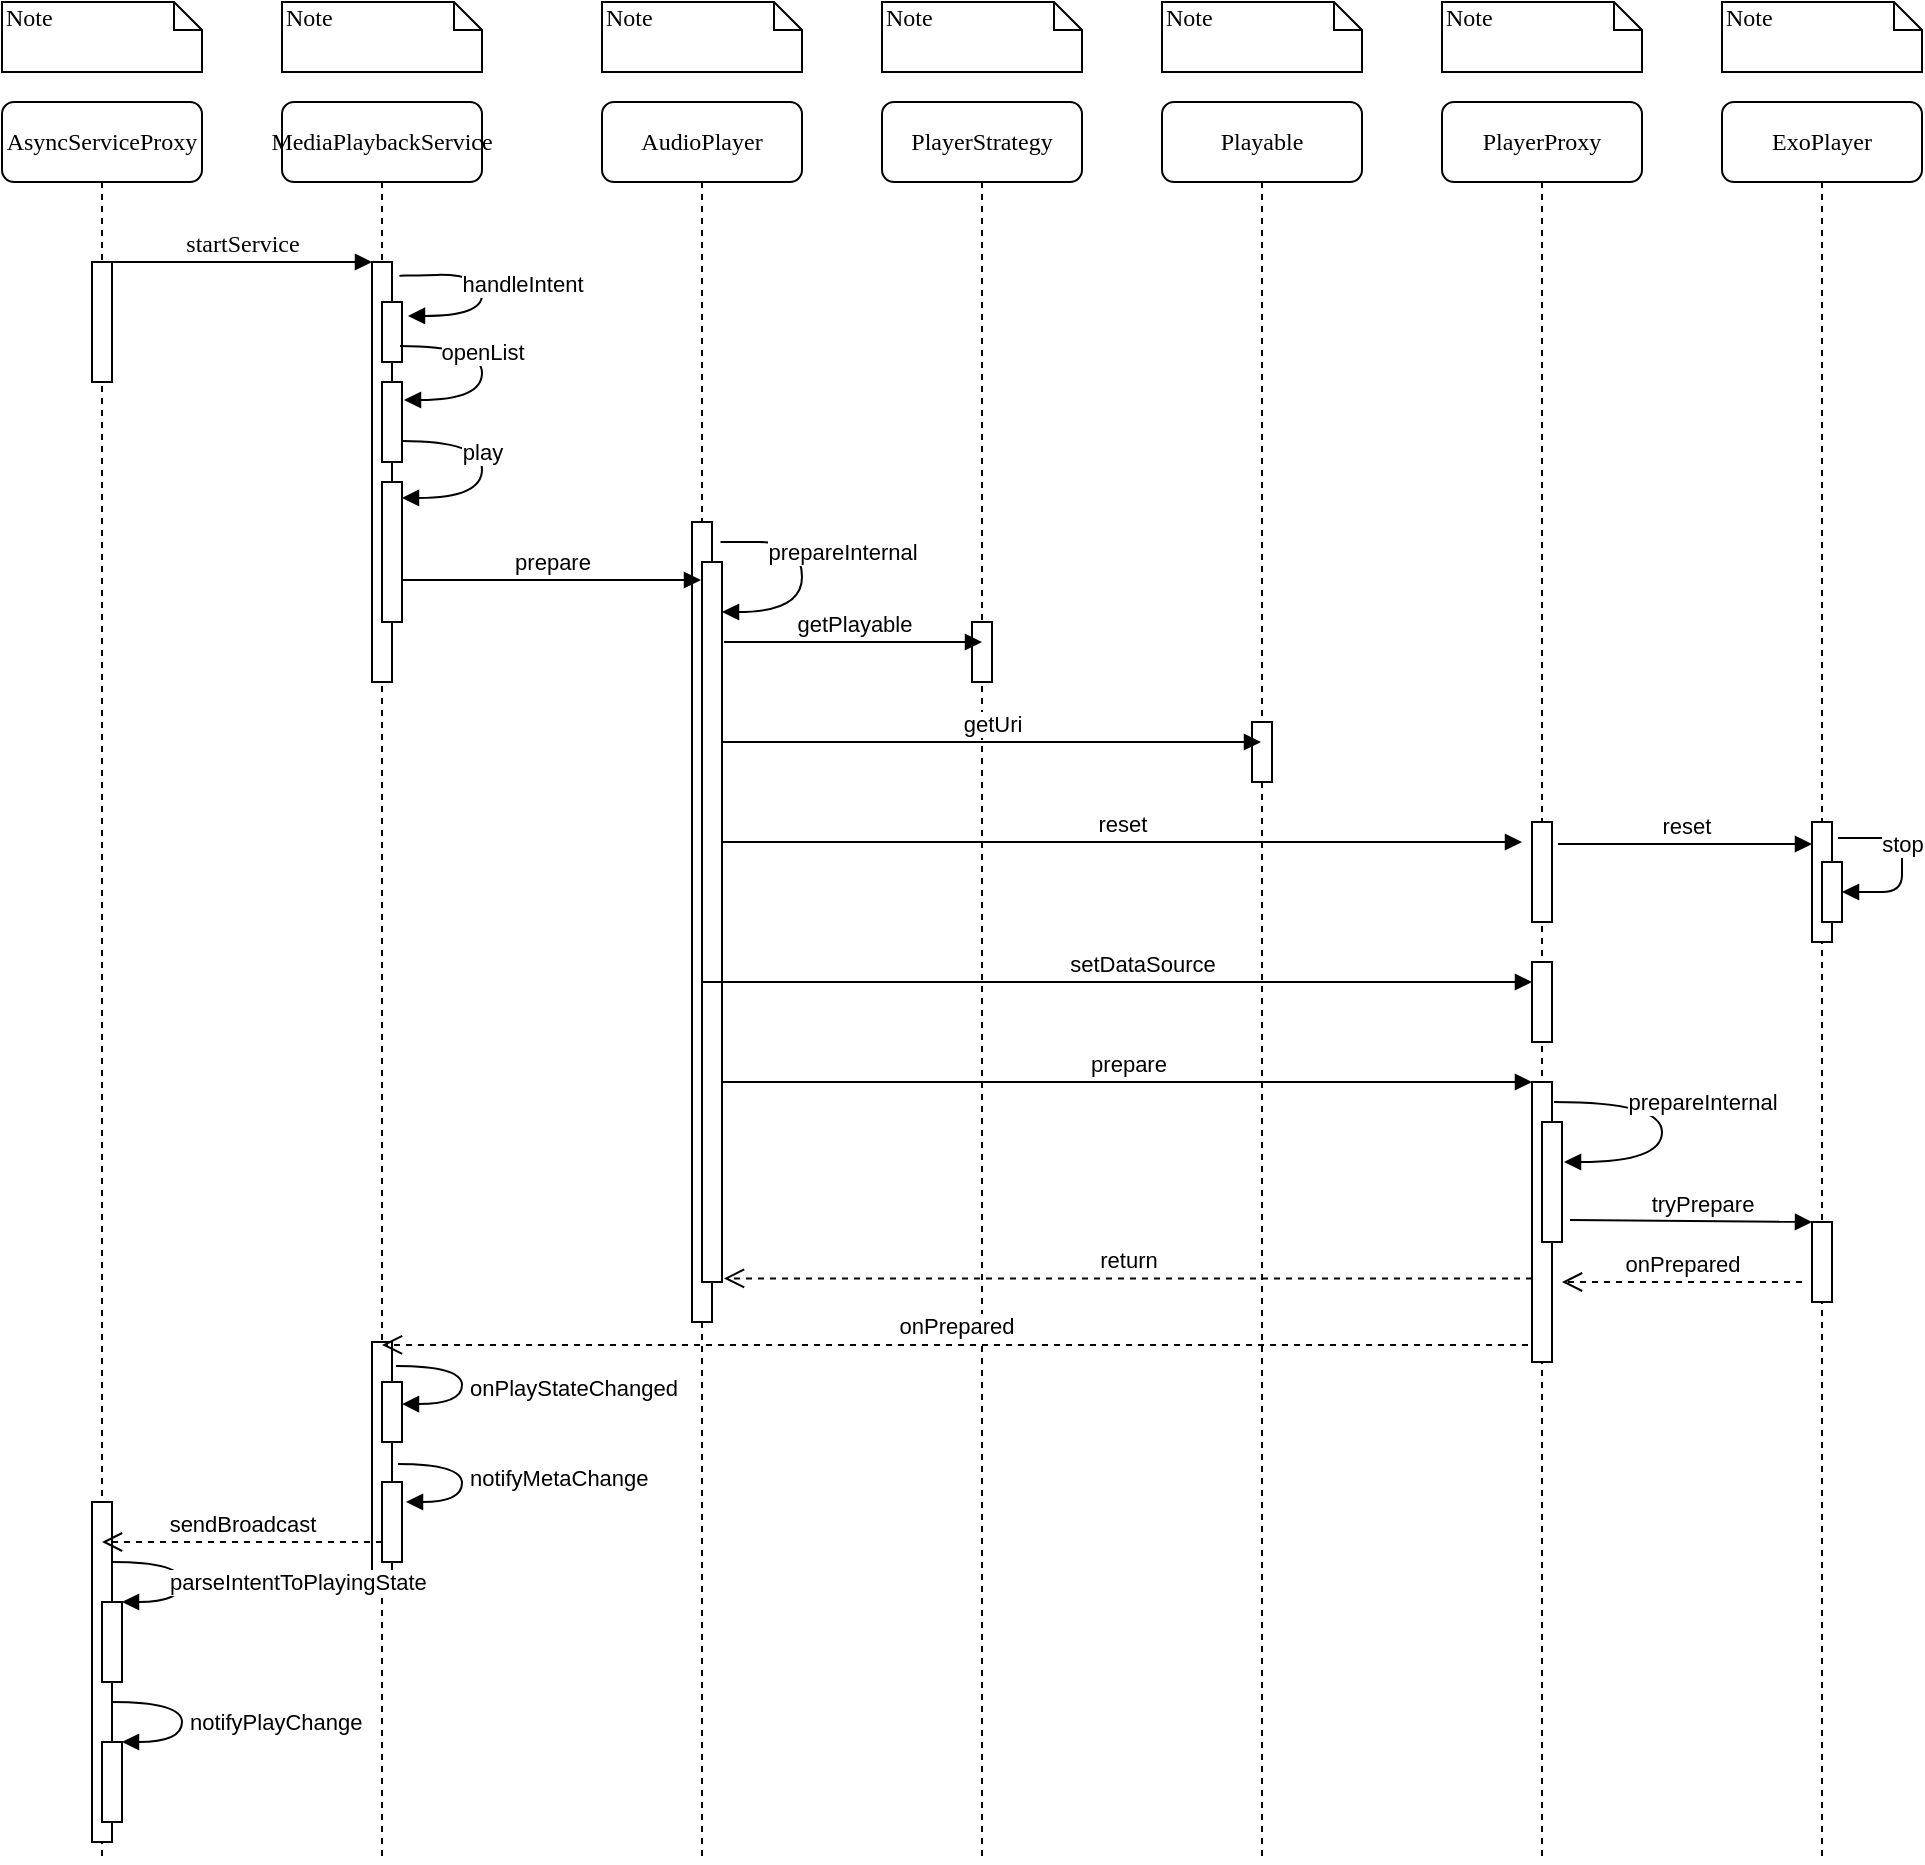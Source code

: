 <mxfile version="13.10.0" type="github"><diagram name="Page-1" id="13e1069c-82ec-6db2-03f1-153e76fe0fe0"><mxGraphModel dx="1426" dy="719" grid="1" gridSize="10" guides="1" tooltips="1" connect="1" arrows="1" fold="1" page="1" pageScale="1" pageWidth="1100" pageHeight="850" background="#ffffff" math="0" shadow="0"><root><mxCell id="0"/><mxCell id="1" parent="0"/><mxCell id="7baba1c4bc27f4b0-2" value="MediaPlaybackService" style="shape=umlLifeline;perimeter=lifelinePerimeter;whiteSpace=wrap;html=1;container=1;collapsible=0;recursiveResize=0;outlineConnect=0;rounded=1;shadow=0;comic=0;labelBackgroundColor=none;strokeWidth=1;fontFamily=Verdana;fontSize=12;align=center;" parent="1" vertex="1"><mxGeometry x="240" y="80" width="100" height="880" as="geometry"/></mxCell><mxCell id="7baba1c4bc27f4b0-10" value="" style="html=1;points=[];perimeter=orthogonalPerimeter;rounded=0;shadow=0;comic=0;labelBackgroundColor=none;strokeWidth=1;fontFamily=Verdana;fontSize=12;align=center;" parent="7baba1c4bc27f4b0-2" vertex="1"><mxGeometry x="45" y="80" width="10" height="210" as="geometry"/></mxCell><mxCell id="7baba1c4bc27f4b0-13" value="" style="html=1;points=[];perimeter=orthogonalPerimeter;rounded=0;shadow=0;comic=0;labelBackgroundColor=none;strokeWidth=1;fontFamily=Verdana;fontSize=12;align=center;direction=west;" parent="7baba1c4bc27f4b0-2" vertex="1"><mxGeometry x="50" y="100" width="10" height="30" as="geometry"/></mxCell><mxCell id="E2QUZBXP1UwVNkG6ZDYn-12" value="handleIntent" style="html=1;verticalAlign=bottom;endArrow=block;exitX=1.5;exitY=0.033;exitDx=0;exitDy=0;exitPerimeter=0;curved=1;edgeStyle=orthogonalEdgeStyle;entryX=-0.3;entryY=0.767;entryDx=0;entryDy=0;entryPerimeter=0;" edge="1" parent="7baba1c4bc27f4b0-2" source="7baba1c4bc27f4b0-10" target="7baba1c4bc27f4b0-13"><mxGeometry x="0.185" y="20" width="80" relative="1" as="geometry"><mxPoint x="100" y="110" as="sourcePoint"/><mxPoint x="70" y="106" as="targetPoint"/><Array as="points"><mxPoint x="55" y="87"/><mxPoint x="100" y="86"/><mxPoint x="100" y="107"/></Array><mxPoint as="offset"/></mxGeometry></mxCell><mxCell id="E2QUZBXP1UwVNkG6ZDYn-14" value="" style="html=1;points=[];perimeter=orthogonalPerimeter;" vertex="1" parent="7baba1c4bc27f4b0-2"><mxGeometry x="50" y="190" width="10" height="70" as="geometry"/></mxCell><mxCell id="E2QUZBXP1UwVNkG6ZDYn-46" value="" style="html=1;points=[];perimeter=orthogonalPerimeter;" vertex="1" parent="7baba1c4bc27f4b0-2"><mxGeometry x="45" y="620" width="10" height="120" as="geometry"/></mxCell><mxCell id="E2QUZBXP1UwVNkG6ZDYn-47" value="" style="html=1;points=[];perimeter=orthogonalPerimeter;" vertex="1" parent="7baba1c4bc27f4b0-2"><mxGeometry x="50" y="640" width="10" height="30" as="geometry"/></mxCell><mxCell id="E2QUZBXP1UwVNkG6ZDYn-48" value="onPlayStateChanged" style="edgeStyle=orthogonalEdgeStyle;html=1;align=left;spacingLeft=2;endArrow=block;entryX=1;entryY=0.367;curved=1;entryDx=0;entryDy=0;entryPerimeter=0;exitX=1.2;exitY=0.1;exitDx=0;exitDy=0;exitPerimeter=0;" edge="1" target="E2QUZBXP1UwVNkG6ZDYn-47" parent="7baba1c4bc27f4b0-2" source="E2QUZBXP1UwVNkG6ZDYn-46"><mxGeometry x="0.077" relative="1" as="geometry"><mxPoint x="55" y="670" as="sourcePoint"/><Array as="points"><mxPoint x="90" y="632"/><mxPoint x="90" y="651"/></Array><mxPoint as="offset"/></mxGeometry></mxCell><mxCell id="7baba1c4bc27f4b0-3" value="AudioPlayer" style="shape=umlLifeline;perimeter=lifelinePerimeter;whiteSpace=wrap;html=1;container=1;collapsible=0;recursiveResize=0;outlineConnect=0;rounded=1;shadow=0;comic=0;labelBackgroundColor=none;strokeWidth=1;fontFamily=Verdana;fontSize=12;align=center;" parent="1" vertex="1"><mxGeometry x="400" y="80" width="100" height="880" as="geometry"/></mxCell><mxCell id="E2QUZBXP1UwVNkG6ZDYn-6" value="" style="html=1;points=[];perimeter=orthogonalPerimeter;" vertex="1" parent="7baba1c4bc27f4b0-3"><mxGeometry x="45" y="210" width="10" height="400" as="geometry"/></mxCell><mxCell id="7baba1c4bc27f4b0-4" value="PlayerStrategy" style="shape=umlLifeline;perimeter=lifelinePerimeter;whiteSpace=wrap;html=1;container=1;collapsible=0;recursiveResize=0;outlineConnect=0;rounded=1;shadow=0;comic=0;labelBackgroundColor=none;strokeWidth=1;fontFamily=Verdana;fontSize=12;align=center;" parent="1" vertex="1"><mxGeometry x="540" y="80" width="100" height="880" as="geometry"/></mxCell><mxCell id="7baba1c4bc27f4b0-16" value="" style="html=1;points=[];perimeter=orthogonalPerimeter;rounded=0;shadow=0;comic=0;labelBackgroundColor=none;strokeWidth=1;fontFamily=Verdana;fontSize=12;align=center;" parent="7baba1c4bc27f4b0-4" vertex="1"><mxGeometry x="45" y="260" width="10" height="30" as="geometry"/></mxCell><mxCell id="7baba1c4bc27f4b0-5" value="Playable" style="shape=umlLifeline;perimeter=lifelinePerimeter;whiteSpace=wrap;html=1;container=1;collapsible=0;recursiveResize=0;outlineConnect=0;rounded=1;shadow=0;comic=0;labelBackgroundColor=none;strokeWidth=1;fontFamily=Verdana;fontSize=12;align=center;" parent="1" vertex="1"><mxGeometry x="680" y="80" width="100" height="880" as="geometry"/></mxCell><mxCell id="7baba1c4bc27f4b0-19" value="" style="html=1;points=[];perimeter=orthogonalPerimeter;rounded=0;shadow=0;comic=0;labelBackgroundColor=none;strokeWidth=1;fontFamily=Verdana;fontSize=12;align=center;" parent="7baba1c4bc27f4b0-5" vertex="1"><mxGeometry x="45" y="310" width="10" height="30" as="geometry"/></mxCell><mxCell id="7baba1c4bc27f4b0-6" value="PlayerProxy" style="shape=umlLifeline;perimeter=lifelinePerimeter;whiteSpace=wrap;html=1;container=1;collapsible=0;recursiveResize=0;outlineConnect=0;rounded=1;shadow=0;comic=0;labelBackgroundColor=none;strokeWidth=1;fontFamily=Verdana;fontSize=12;align=center;" parent="1" vertex="1"><mxGeometry x="820" y="80" width="100" height="880" as="geometry"/></mxCell><mxCell id="E2QUZBXP1UwVNkG6ZDYn-25" value="" style="html=1;points=[];perimeter=orthogonalPerimeter;" vertex="1" parent="7baba1c4bc27f4b0-6"><mxGeometry x="45" y="360" width="10" height="50" as="geometry"/></mxCell><mxCell id="E2QUZBXP1UwVNkG6ZDYn-34" value="" style="html=1;points=[];perimeter=orthogonalPerimeter;" vertex="1" parent="7baba1c4bc27f4b0-6"><mxGeometry x="45" y="430" width="10" height="40" as="geometry"/></mxCell><mxCell id="E2QUZBXP1UwVNkG6ZDYn-37" value="" style="html=1;points=[];perimeter=orthogonalPerimeter;" vertex="1" parent="7baba1c4bc27f4b0-6"><mxGeometry x="45" y="490" width="10" height="140" as="geometry"/></mxCell><mxCell id="7baba1c4bc27f4b0-7" value="ExoPlayer" style="shape=umlLifeline;perimeter=lifelinePerimeter;whiteSpace=wrap;html=1;container=1;collapsible=0;recursiveResize=0;outlineConnect=0;rounded=1;shadow=0;comic=0;labelBackgroundColor=none;strokeWidth=1;fontFamily=Verdana;fontSize=12;align=center;" parent="1" vertex="1"><mxGeometry x="960" y="80" width="100" height="880" as="geometry"/></mxCell><mxCell id="E2QUZBXP1UwVNkG6ZDYn-27" value="" style="html=1;points=[];perimeter=orthogonalPerimeter;" vertex="1" parent="7baba1c4bc27f4b0-7"><mxGeometry x="45" y="360" width="10" height="60" as="geometry"/></mxCell><mxCell id="E2QUZBXP1UwVNkG6ZDYn-41" value="" style="html=1;points=[];perimeter=orthogonalPerimeter;" vertex="1" parent="7baba1c4bc27f4b0-7"><mxGeometry x="45" y="560" width="10" height="40" as="geometry"/></mxCell><mxCell id="7baba1c4bc27f4b0-8" value="AsyncServiceProxy" style="shape=umlLifeline;perimeter=lifelinePerimeter;whiteSpace=wrap;html=1;container=1;collapsible=0;recursiveResize=0;outlineConnect=0;rounded=1;shadow=0;comic=0;labelBackgroundColor=none;strokeWidth=1;fontFamily=Verdana;fontSize=12;align=center;" parent="1" vertex="1"><mxGeometry x="100" y="80" width="100" height="880" as="geometry"/></mxCell><mxCell id="7baba1c4bc27f4b0-9" value="" style="html=1;points=[];perimeter=orthogonalPerimeter;rounded=0;shadow=0;comic=0;labelBackgroundColor=none;strokeWidth=1;fontFamily=Verdana;fontSize=12;align=center;" parent="7baba1c4bc27f4b0-8" vertex="1"><mxGeometry x="45" y="80" width="10" height="60" as="geometry"/></mxCell><mxCell id="E2QUZBXP1UwVNkG6ZDYn-55" value="" style="html=1;points=[];perimeter=orthogonalPerimeter;" vertex="1" parent="7baba1c4bc27f4b0-8"><mxGeometry x="45" y="700" width="10" height="170" as="geometry"/></mxCell><mxCell id="E2QUZBXP1UwVNkG6ZDYn-59" value="" style="html=1;points=[];perimeter=orthogonalPerimeter;" vertex="1" parent="7baba1c4bc27f4b0-8"><mxGeometry x="50" y="820" width="10" height="40" as="geometry"/></mxCell><mxCell id="E2QUZBXP1UwVNkG6ZDYn-60" value="notifyPlayChange" style="edgeStyle=orthogonalEdgeStyle;html=1;align=left;spacingLeft=2;endArrow=block;entryX=1;entryY=0;curved=1;" edge="1" target="E2QUZBXP1UwVNkG6ZDYn-59" parent="7baba1c4bc27f4b0-8"><mxGeometry x="0.059" relative="1" as="geometry"><mxPoint x="55" y="800" as="sourcePoint"/><Array as="points"><mxPoint x="90" y="800"/><mxPoint x="90" y="820"/></Array><mxPoint as="offset"/></mxGeometry></mxCell><mxCell id="7baba1c4bc27f4b0-11" value="startService" style="html=1;verticalAlign=bottom;endArrow=block;entryX=0;entryY=0;labelBackgroundColor=none;fontFamily=Verdana;fontSize=12;edgeStyle=elbowEdgeStyle;elbow=vertical;" parent="1" source="7baba1c4bc27f4b0-9" target="7baba1c4bc27f4b0-10" edge="1"><mxGeometry relative="1" as="geometry"><mxPoint x="220" y="190" as="sourcePoint"/></mxGeometry></mxCell><mxCell id="7baba1c4bc27f4b0-40" value="Note" style="shape=note;whiteSpace=wrap;html=1;size=14;verticalAlign=top;align=left;spacingTop=-6;rounded=0;shadow=0;comic=0;labelBackgroundColor=none;strokeWidth=1;fontFamily=Verdana;fontSize=12" parent="1" vertex="1"><mxGeometry x="100" y="30" width="100" height="35" as="geometry"/></mxCell><mxCell id="7baba1c4bc27f4b0-41" value="Note" style="shape=note;whiteSpace=wrap;html=1;size=14;verticalAlign=top;align=left;spacingTop=-6;rounded=0;shadow=0;comic=0;labelBackgroundColor=none;strokeWidth=1;fontFamily=Verdana;fontSize=12" parent="1" vertex="1"><mxGeometry x="240" y="30" width="100" height="35" as="geometry"/></mxCell><mxCell id="7baba1c4bc27f4b0-42" value="Note" style="shape=note;whiteSpace=wrap;html=1;size=14;verticalAlign=top;align=left;spacingTop=-6;rounded=0;shadow=0;comic=0;labelBackgroundColor=none;strokeWidth=1;fontFamily=Verdana;fontSize=12" parent="1" vertex="1"><mxGeometry x="400" y="30" width="100" height="35" as="geometry"/></mxCell><mxCell id="7baba1c4bc27f4b0-43" value="Note" style="shape=note;whiteSpace=wrap;html=1;size=14;verticalAlign=top;align=left;spacingTop=-6;rounded=0;shadow=0;comic=0;labelBackgroundColor=none;strokeWidth=1;fontFamily=Verdana;fontSize=12" parent="1" vertex="1"><mxGeometry x="540" y="30" width="100" height="35" as="geometry"/></mxCell><mxCell id="7baba1c4bc27f4b0-44" value="Note" style="shape=note;whiteSpace=wrap;html=1;size=14;verticalAlign=top;align=left;spacingTop=-6;rounded=0;shadow=0;comic=0;labelBackgroundColor=none;strokeWidth=1;fontFamily=Verdana;fontSize=12" parent="1" vertex="1"><mxGeometry x="680" y="30" width="100" height="35" as="geometry"/></mxCell><mxCell id="7baba1c4bc27f4b0-45" value="Note" style="shape=note;whiteSpace=wrap;html=1;size=14;verticalAlign=top;align=left;spacingTop=-6;rounded=0;shadow=0;comic=0;labelBackgroundColor=none;strokeWidth=1;fontFamily=Verdana;fontSize=12" parent="1" vertex="1"><mxGeometry x="820" y="30" width="100" height="35" as="geometry"/></mxCell><mxCell id="7baba1c4bc27f4b0-46" value="Note" style="shape=note;whiteSpace=wrap;html=1;size=14;verticalAlign=top;align=left;spacingTop=-6;rounded=0;shadow=0;comic=0;labelBackgroundColor=none;strokeWidth=1;fontFamily=Verdana;fontSize=12" parent="1" vertex="1"><mxGeometry x="960" y="30" width="100" height="35" as="geometry"/></mxCell><mxCell id="E2QUZBXP1UwVNkG6ZDYn-9" value="" style="html=1;points=[];perimeter=orthogonalPerimeter;" vertex="1" parent="1"><mxGeometry x="290" y="220" width="10" height="40" as="geometry"/></mxCell><mxCell id="E2QUZBXP1UwVNkG6ZDYn-11" value="openList" style="html=1;verticalAlign=bottom;endArrow=block;exitX=0.1;exitY=0.267;exitDx=0;exitDy=0;exitPerimeter=0;curved=1;edgeStyle=orthogonalEdgeStyle;entryX=1.1;entryY=0.225;entryDx=0;entryDy=0;entryPerimeter=0;" edge="1" parent="1" source="7baba1c4bc27f4b0-13" target="E2QUZBXP1UwVNkG6ZDYn-9"><mxGeometry width="80" relative="1" as="geometry"><mxPoint x="330" y="260" as="sourcePoint"/><mxPoint x="410" y="260" as="targetPoint"/><Array as="points"><mxPoint x="340" y="202"/><mxPoint x="340" y="229"/></Array></mxGeometry></mxCell><mxCell id="E2QUZBXP1UwVNkG6ZDYn-13" value="play" style="html=1;verticalAlign=bottom;endArrow=block;curved=1;edgeStyle=orthogonalEdgeStyle;entryX=1;entryY=0.114;entryDx=0;entryDy=0;entryPerimeter=0;" edge="1" parent="1" target="E2QUZBXP1UwVNkG6ZDYn-14"><mxGeometry width="80" relative="1" as="geometry"><mxPoint x="300" y="249.5" as="sourcePoint"/><mxPoint x="380" y="249.5" as="targetPoint"/><Array as="points"><mxPoint x="340" y="250"/><mxPoint x="340" y="278"/></Array></mxGeometry></mxCell><mxCell id="E2QUZBXP1UwVNkG6ZDYn-15" value="prepare" style="html=1;verticalAlign=bottom;endArrow=block;" edge="1" parent="1" source="E2QUZBXP1UwVNkG6ZDYn-14" target="7baba1c4bc27f4b0-3"><mxGeometry width="80" relative="1" as="geometry"><mxPoint x="510" y="350" as="sourcePoint"/><mxPoint x="590" y="350" as="targetPoint"/><Array as="points"><mxPoint x="390" y="319"/></Array></mxGeometry></mxCell><mxCell id="E2QUZBXP1UwVNkG6ZDYn-16" value="" style="html=1;points=[];perimeter=orthogonalPerimeter;" vertex="1" parent="1"><mxGeometry x="450" y="310" width="10" height="360" as="geometry"/></mxCell><mxCell id="E2QUZBXP1UwVNkG6ZDYn-17" value="prepareInternal" style="html=1;verticalAlign=bottom;endArrow=block;curved=1;edgeStyle=orthogonalEdgeStyle;" edge="1" parent="1"><mxGeometry x="-0.009" y="20" width="80" relative="1" as="geometry"><mxPoint x="460" y="300" as="sourcePoint"/><mxPoint x="460" y="335" as="targetPoint"/><Array as="points"><mxPoint x="457" y="300"/><mxPoint x="500" y="300"/><mxPoint x="500" y="335"/></Array><mxPoint as="offset"/></mxGeometry></mxCell><mxCell id="E2QUZBXP1UwVNkG6ZDYn-21" value="getUri" style="html=1;verticalAlign=bottom;endArrow=block;" edge="1" parent="1" target="7baba1c4bc27f4b0-5"><mxGeometry width="80" relative="1" as="geometry"><mxPoint x="460" y="400" as="sourcePoint"/><mxPoint x="540" y="400" as="targetPoint"/></mxGeometry></mxCell><mxCell id="E2QUZBXP1UwVNkG6ZDYn-22" value="getPlayable" style="html=1;verticalAlign=bottom;endArrow=block;" edge="1" parent="1"><mxGeometry width="80" relative="1" as="geometry"><mxPoint x="461" y="350" as="sourcePoint"/><mxPoint x="590" y="350" as="targetPoint"/></mxGeometry></mxCell><mxCell id="E2QUZBXP1UwVNkG6ZDYn-24" value="reset" style="html=1;verticalAlign=bottom;endArrow=block;" edge="1" parent="1"><mxGeometry width="80" relative="1" as="geometry"><mxPoint x="460" y="450" as="sourcePoint"/><mxPoint x="860" y="450" as="targetPoint"/></mxGeometry></mxCell><mxCell id="E2QUZBXP1UwVNkG6ZDYn-26" value="reset" style="html=1;verticalAlign=bottom;endArrow=block;exitX=1.3;exitY=0.22;exitDx=0;exitDy=0;exitPerimeter=0;" edge="1" parent="1" source="E2QUZBXP1UwVNkG6ZDYn-25" target="E2QUZBXP1UwVNkG6ZDYn-27"><mxGeometry width="80" relative="1" as="geometry"><mxPoint x="878" y="482" as="sourcePoint"/><mxPoint x="950" y="480" as="targetPoint"/></mxGeometry></mxCell><mxCell id="E2QUZBXP1UwVNkG6ZDYn-29" value="" style="html=1;points=[];perimeter=orthogonalPerimeter;" vertex="1" parent="1"><mxGeometry x="1010" y="460" width="10" height="30" as="geometry"/></mxCell><mxCell id="E2QUZBXP1UwVNkG6ZDYn-30" value="stop" style="html=1;verticalAlign=bottom;endArrow=block;edgeStyle=entityRelationEdgeStyle;exitX=1.3;exitY=0.133;exitDx=0;exitDy=0;exitPerimeter=0;" edge="1" parent="1" source="E2QUZBXP1UwVNkG6ZDYn-27" target="E2QUZBXP1UwVNkG6ZDYn-29"><mxGeometry width="80" relative="1" as="geometry"><mxPoint x="1020" y="480" as="sourcePoint"/><mxPoint x="1100" y="480" as="targetPoint"/></mxGeometry></mxCell><mxCell id="E2QUZBXP1UwVNkG6ZDYn-33" value="setDataSource" style="html=1;verticalAlign=bottom;endArrow=block;" edge="1" parent="1" source="7baba1c4bc27f4b0-3" target="E2QUZBXP1UwVNkG6ZDYn-34"><mxGeometry x="0.061" width="80" relative="1" as="geometry"><mxPoint x="460" y="560" as="sourcePoint"/><mxPoint x="540" y="560" as="targetPoint"/><mxPoint as="offset"/></mxGeometry></mxCell><mxCell id="E2QUZBXP1UwVNkG6ZDYn-36" value="prepare" style="html=1;verticalAlign=bottom;endArrow=block;" edge="1" parent="1" target="E2QUZBXP1UwVNkG6ZDYn-37"><mxGeometry width="80" relative="1" as="geometry"><mxPoint x="460" y="570" as="sourcePoint"/><mxPoint x="540" y="630" as="targetPoint"/></mxGeometry></mxCell><mxCell id="E2QUZBXP1UwVNkG6ZDYn-38" value="prepareInternal" style="html=1;verticalAlign=bottom;endArrow=block;edgeStyle=orthogonalEdgeStyle;curved=1;" edge="1" parent="1"><mxGeometry x="-0.054" y="20" width="80" relative="1" as="geometry"><mxPoint x="876" y="580" as="sourcePoint"/><mxPoint x="881" y="610" as="targetPoint"/><Array as="points"><mxPoint x="930" y="580"/><mxPoint x="930" y="610"/></Array><mxPoint as="offset"/></mxGeometry></mxCell><mxCell id="E2QUZBXP1UwVNkG6ZDYn-39" value="" style="html=1;points=[];perimeter=orthogonalPerimeter;" vertex="1" parent="1"><mxGeometry x="870" y="590" width="10" height="60" as="geometry"/></mxCell><mxCell id="E2QUZBXP1UwVNkG6ZDYn-40" value="tryPrepare" style="html=1;verticalAlign=bottom;endArrow=block;exitX=1.4;exitY=0.817;exitDx=0;exitDy=0;exitPerimeter=0;" edge="1" parent="1" source="E2QUZBXP1UwVNkG6ZDYn-39" target="E2QUZBXP1UwVNkG6ZDYn-41"><mxGeometry x="0.091" width="80" relative="1" as="geometry"><mxPoint x="880" y="680" as="sourcePoint"/><mxPoint x="960" y="680" as="targetPoint"/><mxPoint as="offset"/></mxGeometry></mxCell><mxCell id="E2QUZBXP1UwVNkG6ZDYn-43" value="onPrepared" style="html=1;verticalAlign=bottom;endArrow=open;dashed=1;endSize=8;" edge="1" parent="1"><mxGeometry relative="1" as="geometry"><mxPoint x="1000" y="670" as="sourcePoint"/><mxPoint x="880" y="670" as="targetPoint"/></mxGeometry></mxCell><mxCell id="E2QUZBXP1UwVNkG6ZDYn-44" value="return" style="html=1;verticalAlign=bottom;endArrow=open;dashed=1;endSize=8;entryX=1.1;entryY=0.995;entryDx=0;entryDy=0;entryPerimeter=0;" edge="1" parent="1" source="E2QUZBXP1UwVNkG6ZDYn-37" target="E2QUZBXP1UwVNkG6ZDYn-16"><mxGeometry relative="1" as="geometry"><mxPoint x="870" y="700" as="sourcePoint"/><mxPoint x="790" y="700" as="targetPoint"/></mxGeometry></mxCell><mxCell id="E2QUZBXP1UwVNkG6ZDYn-45" value="onPrepared" style="html=1;verticalAlign=bottom;endArrow=open;dashed=1;endSize=8;exitX=-0.2;exitY=0.939;exitDx=0;exitDy=0;exitPerimeter=0;" edge="1" parent="1" source="E2QUZBXP1UwVNkG6ZDYn-37" target="7baba1c4bc27f4b0-2"><mxGeometry relative="1" as="geometry"><mxPoint x="860" y="760" as="sourcePoint"/><mxPoint x="780" y="760" as="targetPoint"/></mxGeometry></mxCell><mxCell id="E2QUZBXP1UwVNkG6ZDYn-52" value="" style="html=1;points=[];perimeter=orthogonalPerimeter;" vertex="1" parent="1"><mxGeometry x="290" y="770" width="10" height="40" as="geometry"/></mxCell><mxCell id="E2QUZBXP1UwVNkG6ZDYn-53" value="notifyMetaChange" style="edgeStyle=orthogonalEdgeStyle;html=1;align=left;spacingLeft=2;endArrow=block;exitX=1.3;exitY=0.508;exitDx=0;exitDy=0;exitPerimeter=0;curved=1;" edge="1" parent="1" source="E2QUZBXP1UwVNkG6ZDYn-46"><mxGeometry relative="1" as="geometry"><mxPoint x="295" y="780" as="sourcePoint"/><Array as="points"><mxPoint x="330" y="761"/><mxPoint x="330" y="780"/><mxPoint x="302" y="780"/></Array><mxPoint x="302" y="780" as="targetPoint"/></mxGeometry></mxCell><mxCell id="E2QUZBXP1UwVNkG6ZDYn-56" value="sendBroadcast" style="html=1;verticalAlign=bottom;endArrow=open;dashed=1;endSize=8;" edge="1" parent="1" target="7baba1c4bc27f4b0-8"><mxGeometry relative="1" as="geometry"><mxPoint x="290" y="800" as="sourcePoint"/><mxPoint x="210" y="800" as="targetPoint"/></mxGeometry></mxCell><mxCell id="E2QUZBXP1UwVNkG6ZDYn-57" value="" style="html=1;points=[];perimeter=orthogonalPerimeter;" vertex="1" parent="1"><mxGeometry x="150" y="830" width="10" height="40" as="geometry"/></mxCell><mxCell id="E2QUZBXP1UwVNkG6ZDYn-58" value="parseIntentToPlayingState" style="edgeStyle=orthogonalEdgeStyle;html=1;align=left;spacingLeft=2;endArrow=block;entryX=1;entryY=0;curved=1;" edge="1" target="E2QUZBXP1UwVNkG6ZDYn-57" parent="1"><mxGeometry x="0.529" y="-10" relative="1" as="geometry"><mxPoint x="155" y="810" as="sourcePoint"/><Array as="points"><mxPoint x="190" y="810"/><mxPoint x="190" y="830"/></Array><mxPoint as="offset"/></mxGeometry></mxCell></root></mxGraphModel></diagram></mxfile>